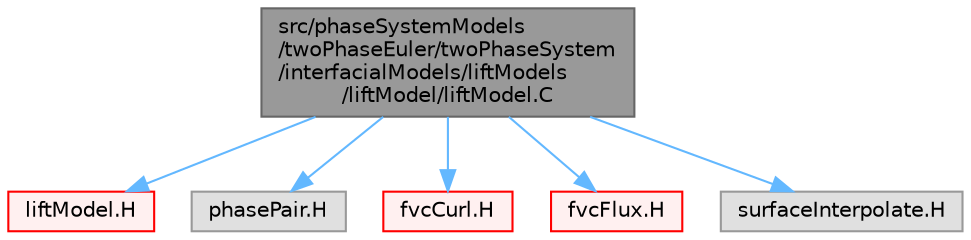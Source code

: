 digraph "src/phaseSystemModels/twoPhaseEuler/twoPhaseSystem/interfacialModels/liftModels/liftModel/liftModel.C"
{
 // LATEX_PDF_SIZE
  bgcolor="transparent";
  edge [fontname=Helvetica,fontsize=10,labelfontname=Helvetica,labelfontsize=10];
  node [fontname=Helvetica,fontsize=10,shape=box,height=0.2,width=0.4];
  Node1 [id="Node000001",label="src/phaseSystemModels\l/twoPhaseEuler/twoPhaseSystem\l/interfacialModels/liftModels\l/liftModel/liftModel.C",height=0.2,width=0.4,color="gray40", fillcolor="grey60", style="filled", fontcolor="black",tooltip=" "];
  Node1 -> Node2 [id="edge1_Node000001_Node000002",color="steelblue1",style="solid",tooltip=" "];
  Node2 [id="Node000002",label="liftModel.H",height=0.2,width=0.4,color="red", fillcolor="#FFF0F0", style="filled",URL="$twoPhaseEuler_2twoPhaseSystem_2interfacialModels_2liftModels_2liftModel_2liftModel_8H.html",tooltip=" "];
  Node1 -> Node380 [id="edge2_Node000001_Node000380",color="steelblue1",style="solid",tooltip=" "];
  Node380 [id="Node000380",label="phasePair.H",height=0.2,width=0.4,color="grey60", fillcolor="#E0E0E0", style="filled",tooltip=" "];
  Node1 -> Node381 [id="edge3_Node000001_Node000381",color="steelblue1",style="solid",tooltip=" "];
  Node381 [id="Node000381",label="fvcCurl.H",height=0.2,width=0.4,color="red", fillcolor="#FFF0F0", style="filled",URL="$fvcCurl_8H.html",tooltip="Calculate the curl of the given volField by constructing the Hodge-dual of the symmetric part of the ..."];
  Node1 -> Node382 [id="edge4_Node000001_Node000382",color="steelblue1",style="solid",tooltip=" "];
  Node382 [id="Node000382",label="fvcFlux.H",height=0.2,width=0.4,color="red", fillcolor="#FFF0F0", style="filled",URL="$fvcFlux_8H.html",tooltip="Calculate the face-flux of the given field."];
  Node1 -> Node383 [id="edge5_Node000001_Node000383",color="steelblue1",style="solid",tooltip=" "];
  Node383 [id="Node000383",label="surfaceInterpolate.H",height=0.2,width=0.4,color="grey60", fillcolor="#E0E0E0", style="filled",tooltip=" "];
}
